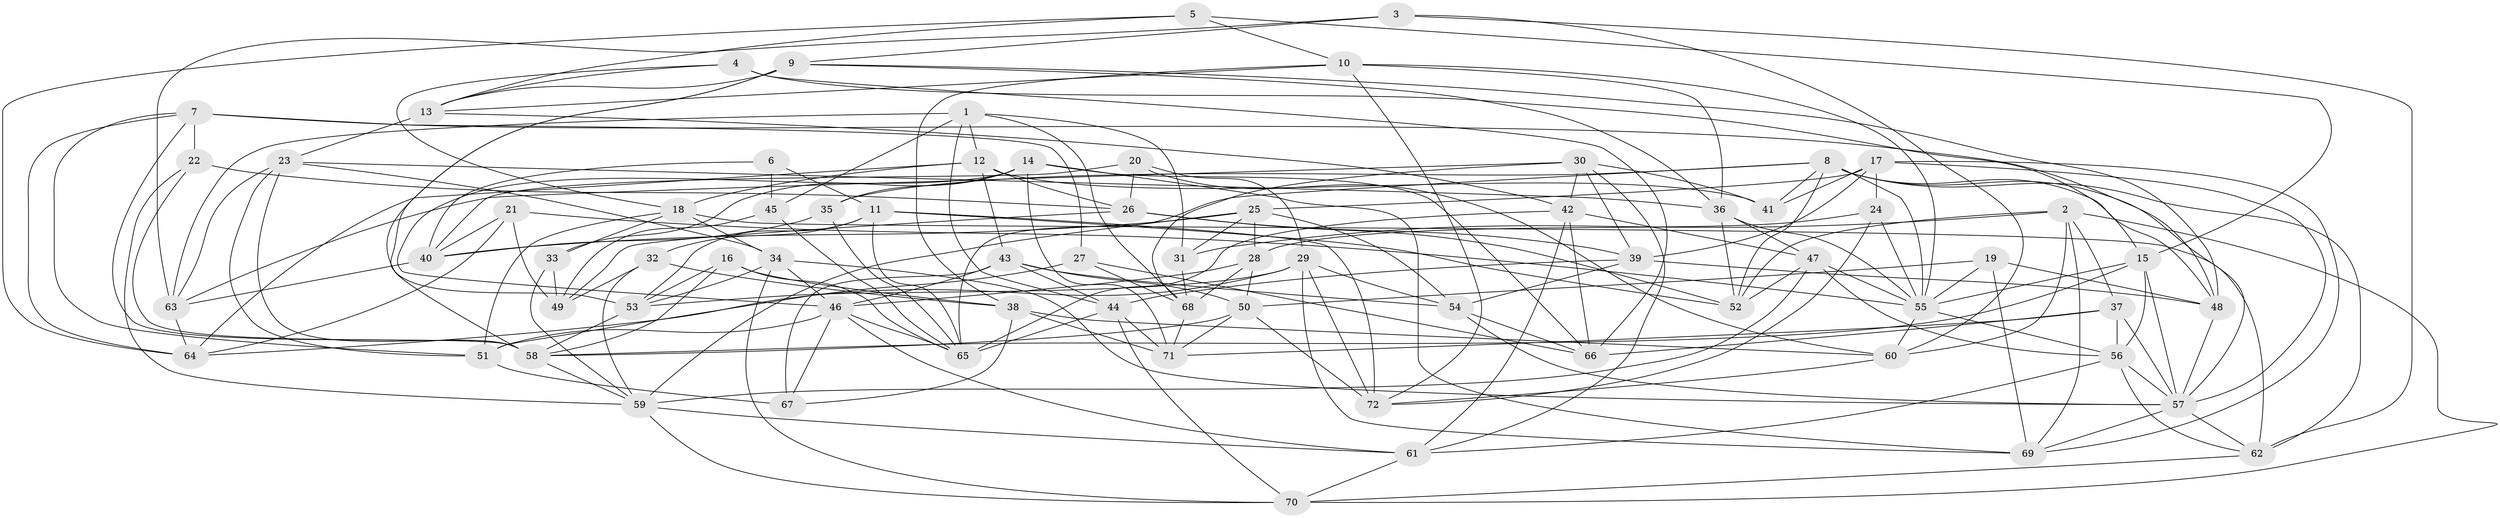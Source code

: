// original degree distribution, {4: 1.0}
// Generated by graph-tools (version 1.1) at 2025/50/03/09/25 03:50:54]
// undirected, 72 vertices, 206 edges
graph export_dot {
graph [start="1"]
  node [color=gray90,style=filled];
  1;
  2;
  3;
  4;
  5;
  6;
  7;
  8;
  9;
  10;
  11;
  12;
  13;
  14;
  15;
  16;
  17;
  18;
  19;
  20;
  21;
  22;
  23;
  24;
  25;
  26;
  27;
  28;
  29;
  30;
  31;
  32;
  33;
  34;
  35;
  36;
  37;
  38;
  39;
  40;
  41;
  42;
  43;
  44;
  45;
  46;
  47;
  48;
  49;
  50;
  51;
  52;
  53;
  54;
  55;
  56;
  57;
  58;
  59;
  60;
  61;
  62;
  63;
  64;
  65;
  66;
  67;
  68;
  69;
  70;
  71;
  72;
  1 -- 12 [weight=1.0];
  1 -- 31 [weight=1.0];
  1 -- 44 [weight=1.0];
  1 -- 45 [weight=1.0];
  1 -- 63 [weight=1.0];
  1 -- 68 [weight=1.0];
  2 -- 31 [weight=1.0];
  2 -- 37 [weight=1.0];
  2 -- 52 [weight=1.0];
  2 -- 60 [weight=1.0];
  2 -- 69 [weight=1.0];
  2 -- 70 [weight=1.0];
  3 -- 9 [weight=1.0];
  3 -- 60 [weight=1.0];
  3 -- 62 [weight=1.0];
  3 -- 63 [weight=1.0];
  4 -- 13 [weight=1.0];
  4 -- 15 [weight=1.0];
  4 -- 18 [weight=1.0];
  4 -- 66 [weight=1.0];
  5 -- 10 [weight=1.0];
  5 -- 13 [weight=1.0];
  5 -- 15 [weight=1.0];
  5 -- 64 [weight=1.0];
  6 -- 11 [weight=1.0];
  6 -- 40 [weight=1.0];
  6 -- 45 [weight=2.0];
  7 -- 22 [weight=1.0];
  7 -- 27 [weight=1.0];
  7 -- 48 [weight=1.0];
  7 -- 51 [weight=1.0];
  7 -- 58 [weight=1.0];
  7 -- 64 [weight=1.0];
  8 -- 35 [weight=1.0];
  8 -- 41 [weight=1.0];
  8 -- 48 [weight=1.0];
  8 -- 52 [weight=1.0];
  8 -- 55 [weight=1.0];
  8 -- 57 [weight=1.0];
  8 -- 62 [weight=1.0];
  8 -- 65 [weight=1.0];
  9 -- 13 [weight=1.0];
  9 -- 36 [weight=1.0];
  9 -- 48 [weight=1.0];
  9 -- 53 [weight=1.0];
  9 -- 58 [weight=1.0];
  10 -- 13 [weight=1.0];
  10 -- 36 [weight=1.0];
  10 -- 38 [weight=1.0];
  10 -- 55 [weight=1.0];
  10 -- 72 [weight=1.0];
  11 -- 32 [weight=1.0];
  11 -- 52 [weight=1.0];
  11 -- 53 [weight=1.0];
  11 -- 65 [weight=1.0];
  11 -- 72 [weight=1.0];
  12 -- 18 [weight=1.0];
  12 -- 26 [weight=1.0];
  12 -- 41 [weight=1.0];
  12 -- 43 [weight=1.0];
  12 -- 64 [weight=1.0];
  13 -- 23 [weight=1.0];
  13 -- 42 [weight=1.0];
  14 -- 33 [weight=1.0];
  14 -- 35 [weight=1.0];
  14 -- 46 [weight=1.0];
  14 -- 66 [weight=1.0];
  14 -- 69 [weight=1.0];
  14 -- 71 [weight=1.0];
  15 -- 55 [weight=1.0];
  15 -- 56 [weight=1.0];
  15 -- 57 [weight=1.0];
  15 -- 58 [weight=1.0];
  16 -- 38 [weight=1.0];
  16 -- 53 [weight=1.0];
  16 -- 58 [weight=1.0];
  16 -- 65 [weight=1.0];
  17 -- 24 [weight=1.0];
  17 -- 25 [weight=1.0];
  17 -- 39 [weight=1.0];
  17 -- 41 [weight=1.0];
  17 -- 57 [weight=1.0];
  17 -- 69 [weight=1.0];
  18 -- 33 [weight=1.0];
  18 -- 34 [weight=1.0];
  18 -- 51 [weight=1.0];
  18 -- 62 [weight=1.0];
  19 -- 48 [weight=1.0];
  19 -- 50 [weight=1.0];
  19 -- 55 [weight=1.0];
  19 -- 69 [weight=1.0];
  20 -- 26 [weight=1.0];
  20 -- 29 [weight=1.0];
  20 -- 40 [weight=1.0];
  20 -- 60 [weight=1.0];
  21 -- 40 [weight=1.0];
  21 -- 49 [weight=1.0];
  21 -- 55 [weight=1.0];
  21 -- 64 [weight=1.0];
  22 -- 26 [weight=1.0];
  22 -- 58 [weight=1.0];
  22 -- 59 [weight=1.0];
  23 -- 34 [weight=1.0];
  23 -- 36 [weight=1.0];
  23 -- 51 [weight=1.0];
  23 -- 58 [weight=1.0];
  23 -- 63 [weight=1.0];
  24 -- 28 [weight=1.0];
  24 -- 55 [weight=1.0];
  24 -- 72 [weight=1.0];
  25 -- 28 [weight=2.0];
  25 -- 31 [weight=1.0];
  25 -- 40 [weight=1.0];
  25 -- 54 [weight=1.0];
  25 -- 59 [weight=2.0];
  26 -- 39 [weight=1.0];
  26 -- 49 [weight=1.0];
  26 -- 52 [weight=1.0];
  27 -- 51 [weight=1.0];
  27 -- 66 [weight=1.0];
  27 -- 68 [weight=1.0];
  28 -- 46 [weight=1.0];
  28 -- 50 [weight=1.0];
  28 -- 68 [weight=1.0];
  29 -- 53 [weight=1.0];
  29 -- 54 [weight=1.0];
  29 -- 64 [weight=1.0];
  29 -- 69 [weight=1.0];
  29 -- 72 [weight=1.0];
  30 -- 39 [weight=1.0];
  30 -- 41 [weight=1.0];
  30 -- 42 [weight=1.0];
  30 -- 61 [weight=1.0];
  30 -- 63 [weight=1.0];
  30 -- 68 [weight=1.0];
  31 -- 68 [weight=1.0];
  32 -- 38 [weight=1.0];
  32 -- 49 [weight=1.0];
  32 -- 59 [weight=1.0];
  33 -- 49 [weight=1.0];
  33 -- 59 [weight=1.0];
  34 -- 46 [weight=1.0];
  34 -- 53 [weight=1.0];
  34 -- 57 [weight=1.0];
  34 -- 70 [weight=1.0];
  35 -- 40 [weight=1.0];
  35 -- 65 [weight=1.0];
  36 -- 47 [weight=1.0];
  36 -- 52 [weight=1.0];
  36 -- 55 [weight=1.0];
  37 -- 56 [weight=2.0];
  37 -- 57 [weight=1.0];
  37 -- 66 [weight=1.0];
  37 -- 71 [weight=1.0];
  38 -- 60 [weight=1.0];
  38 -- 67 [weight=1.0];
  38 -- 71 [weight=1.0];
  39 -- 44 [weight=1.0];
  39 -- 48 [weight=1.0];
  39 -- 54 [weight=1.0];
  40 -- 63 [weight=1.0];
  42 -- 47 [weight=1.0];
  42 -- 61 [weight=1.0];
  42 -- 65 [weight=1.0];
  42 -- 66 [weight=1.0];
  43 -- 44 [weight=1.0];
  43 -- 46 [weight=1.0];
  43 -- 50 [weight=1.0];
  43 -- 54 [weight=1.0];
  43 -- 67 [weight=1.0];
  44 -- 65 [weight=1.0];
  44 -- 70 [weight=1.0];
  44 -- 71 [weight=1.0];
  45 -- 49 [weight=2.0];
  45 -- 65 [weight=1.0];
  46 -- 51 [weight=1.0];
  46 -- 61 [weight=1.0];
  46 -- 65 [weight=1.0];
  46 -- 67 [weight=1.0];
  47 -- 52 [weight=1.0];
  47 -- 55 [weight=1.0];
  47 -- 56 [weight=1.0];
  47 -- 59 [weight=1.0];
  48 -- 57 [weight=1.0];
  50 -- 58 [weight=1.0];
  50 -- 71 [weight=1.0];
  50 -- 72 [weight=1.0];
  51 -- 67 [weight=1.0];
  53 -- 58 [weight=1.0];
  54 -- 57 [weight=1.0];
  54 -- 66 [weight=1.0];
  55 -- 56 [weight=1.0];
  55 -- 60 [weight=1.0];
  56 -- 57 [weight=1.0];
  56 -- 61 [weight=1.0];
  56 -- 62 [weight=1.0];
  57 -- 62 [weight=1.0];
  57 -- 69 [weight=1.0];
  58 -- 59 [weight=2.0];
  59 -- 61 [weight=1.0];
  59 -- 70 [weight=1.0];
  60 -- 72 [weight=1.0];
  61 -- 70 [weight=1.0];
  62 -- 70 [weight=1.0];
  63 -- 64 [weight=1.0];
  68 -- 71 [weight=1.0];
}
